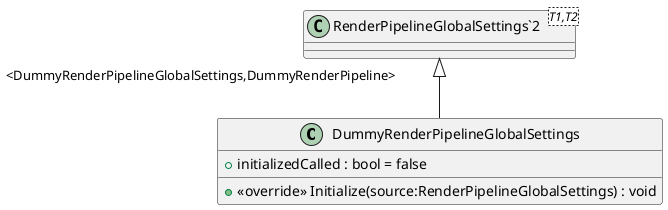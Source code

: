 @startuml
class DummyRenderPipelineGlobalSettings {
    + initializedCalled : bool = false
    + <<override>> Initialize(source:RenderPipelineGlobalSettings) : void
}
class "RenderPipelineGlobalSettings`2"<T1,T2> {
}
"RenderPipelineGlobalSettings`2" "<DummyRenderPipelineGlobalSettings,DummyRenderPipeline>" <|-- DummyRenderPipelineGlobalSettings
@enduml
